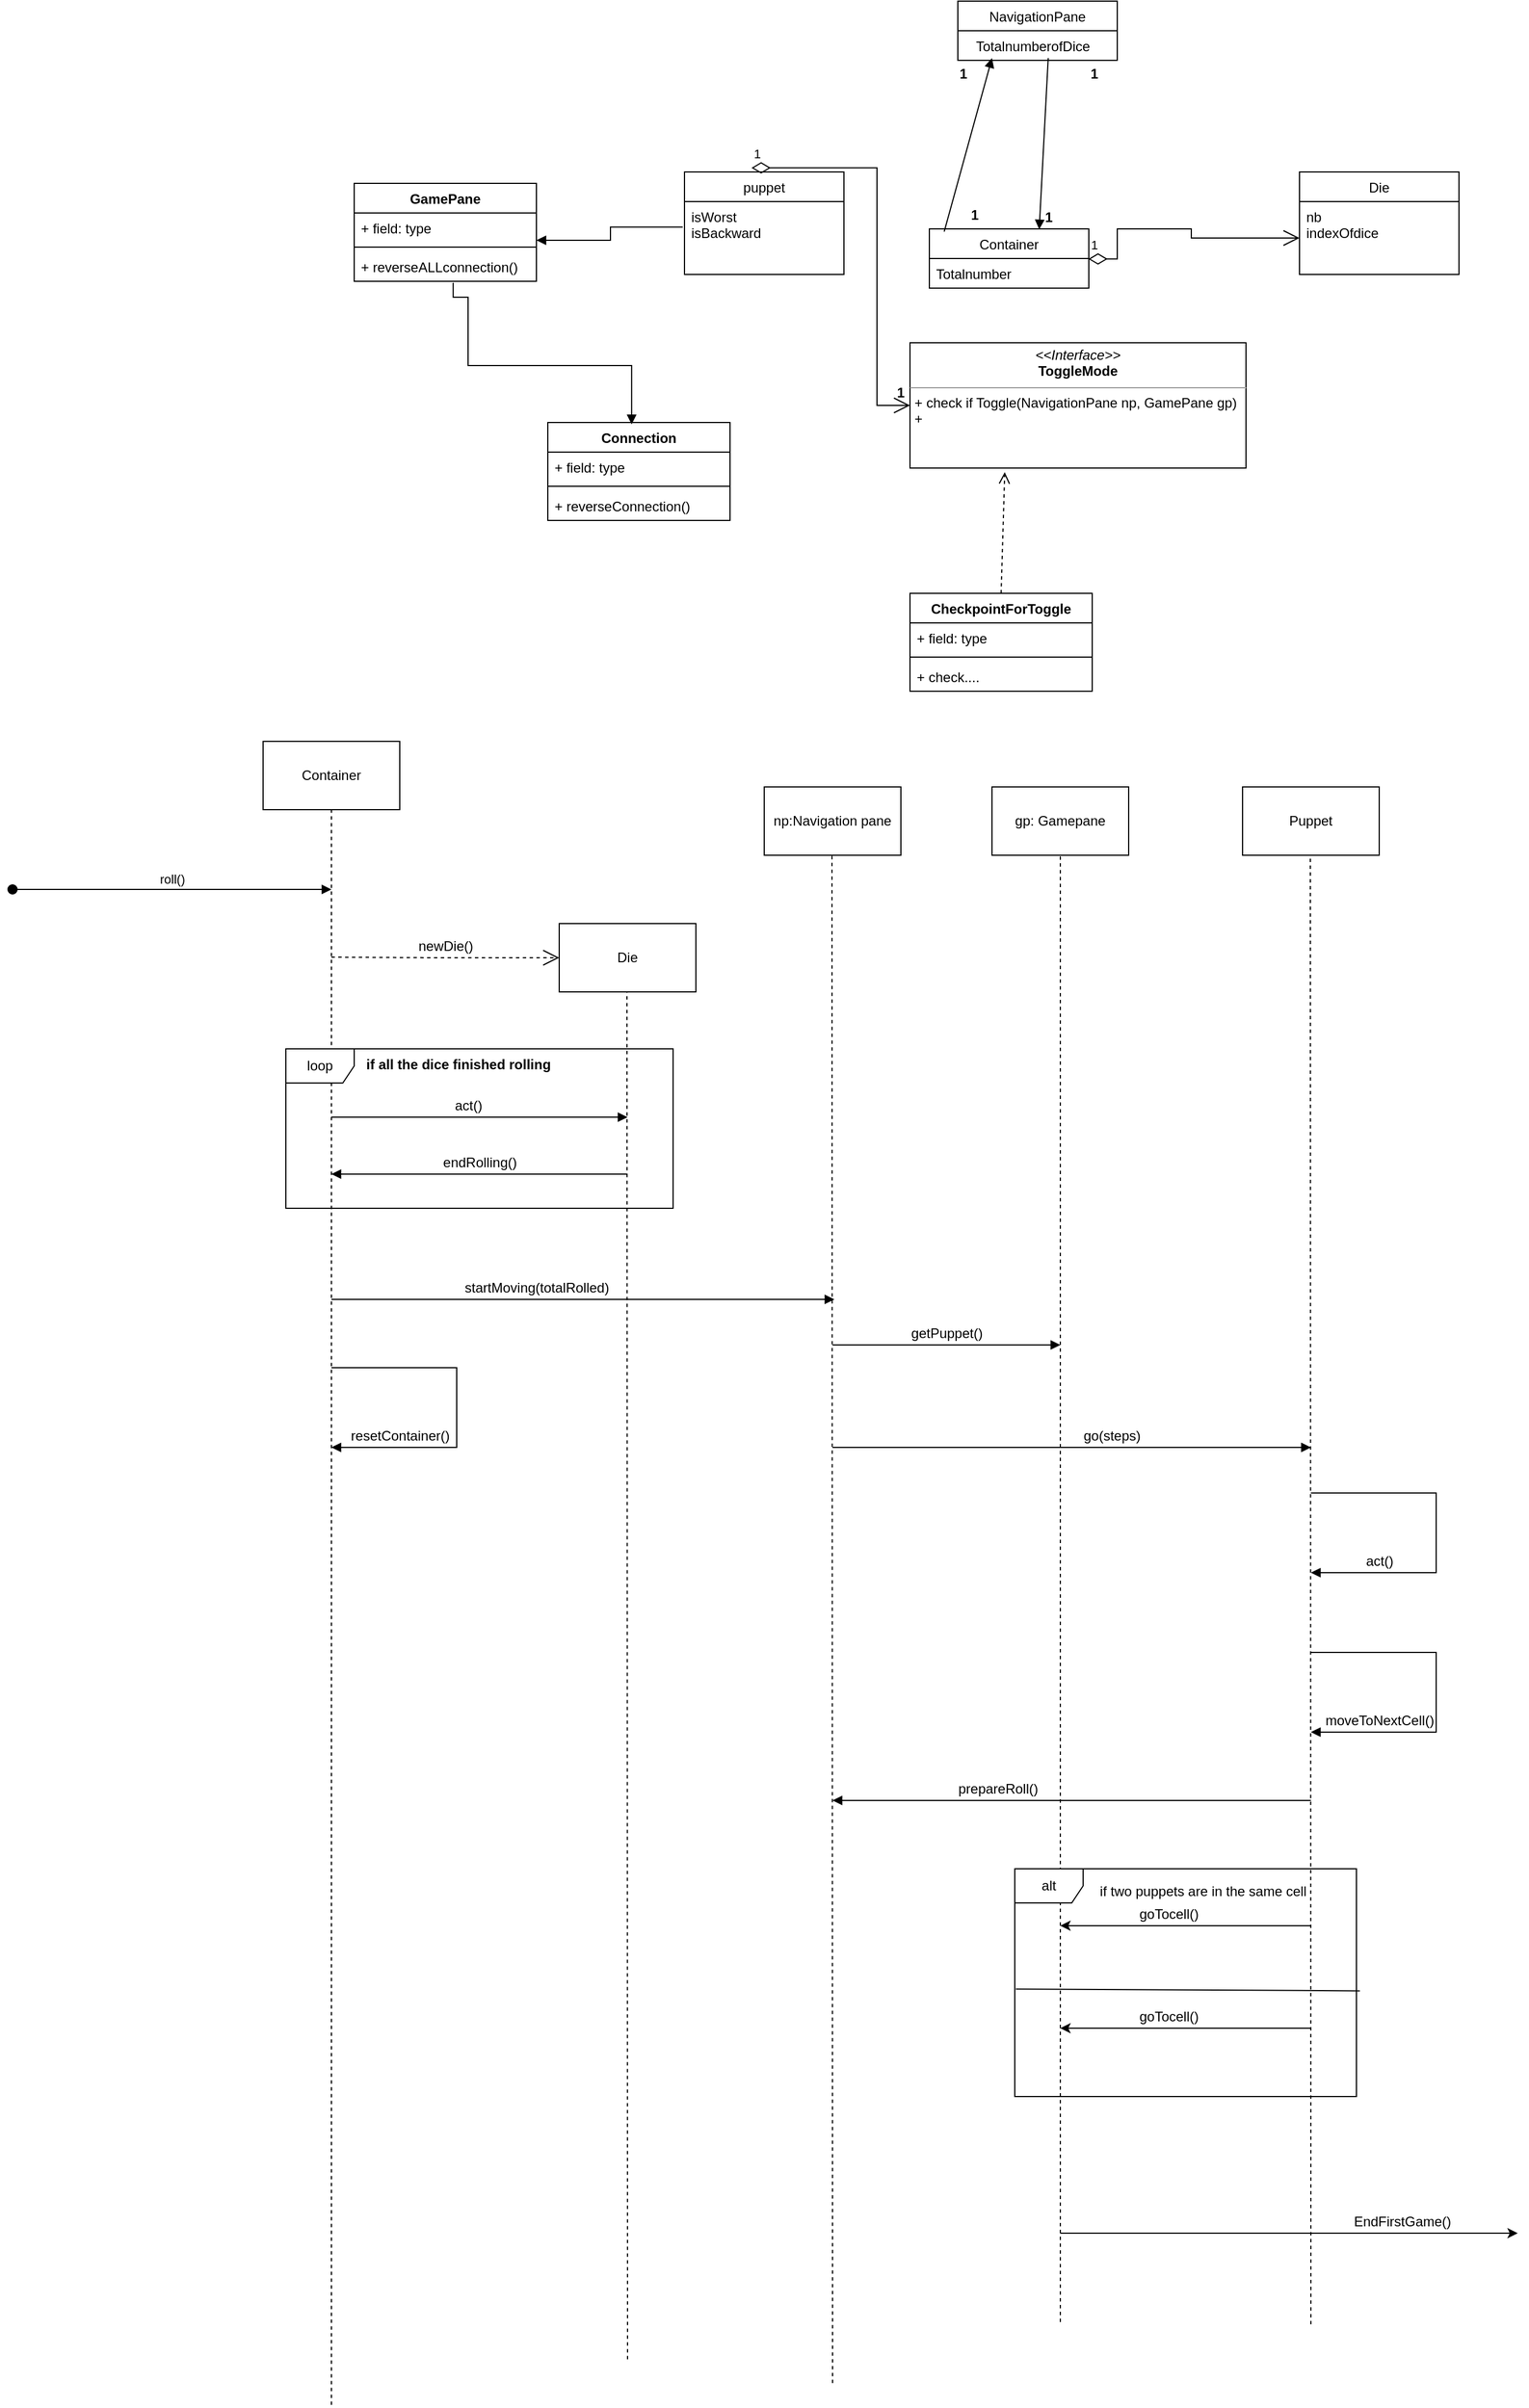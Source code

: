 <mxfile version="17.4.3" type="device"><diagram id="jIqL2BNsitWK3DwVCr0k" name="Page-1"><mxGraphModel dx="2736" dy="827" grid="1" gridSize="10" guides="1" tooltips="1" connect="1" arrows="1" fold="1" page="1" pageScale="1" pageWidth="850" pageHeight="1100" math="0" shadow="0"><root><mxCell id="0"/><mxCell id="1" parent="0"/><mxCell id="LYJK3ouzC4fLWQV_cEHs-1" value="NavigationPane" style="swimlane;fontStyle=0;childLayout=stackLayout;horizontal=1;startSize=26;fillColor=none;horizontalStack=0;resizeParent=1;resizeParentMax=0;resizeLast=0;collapsible=1;marginBottom=0;" vertex="1" parent="1"><mxGeometry x="320" y="40" width="140" height="52" as="geometry"/></mxCell><mxCell id="LYJK3ouzC4fLWQV_cEHs-9" value="Die" style="swimlane;fontStyle=0;childLayout=stackLayout;horizontal=1;startSize=26;fillColor=none;horizontalStack=0;resizeParent=1;resizeParentMax=0;resizeLast=0;collapsible=1;marginBottom=0;" vertex="1" parent="1"><mxGeometry x="620" y="190" width="140" height="90" as="geometry"/></mxCell><mxCell id="LYJK3ouzC4fLWQV_cEHs-12" value="nb&#10;indexOfdice" style="text;strokeColor=none;fillColor=none;align=left;verticalAlign=top;spacingLeft=4;spacingRight=4;overflow=hidden;rotatable=0;points=[[0,0.5],[1,0.5]];portConstraint=eastwest;" vertex="1" parent="LYJK3ouzC4fLWQV_cEHs-9"><mxGeometry y="26" width="140" height="64" as="geometry"/></mxCell><mxCell id="LYJK3ouzC4fLWQV_cEHs-13" value="1" style="endArrow=open;html=1;endSize=12;startArrow=diamondThin;startSize=14;startFill=0;edgeStyle=orthogonalEdgeStyle;align=left;verticalAlign=bottom;rounded=0;exitX=0.997;exitY=0.015;exitDx=0;exitDy=0;entryX=0;entryY=0.5;entryDx=0;entryDy=0;exitPerimeter=0;" edge="1" parent="1" source="LYJK3ouzC4fLWQV_cEHs-16" target="LYJK3ouzC4fLWQV_cEHs-12"><mxGeometry x="-1" y="3" relative="1" as="geometry"><mxPoint x="450" y="223" as="sourcePoint"/><mxPoint x="620" y="50" as="targetPoint"/><Array as="points"><mxPoint x="460" y="240"/><mxPoint x="525" y="240"/><mxPoint x="525" y="248"/></Array></mxGeometry></mxCell><mxCell id="LYJK3ouzC4fLWQV_cEHs-14" value="Container" style="swimlane;fontStyle=0;childLayout=stackLayout;horizontal=1;startSize=26;fillColor=none;horizontalStack=0;resizeParent=1;resizeParentMax=0;resizeLast=0;collapsible=1;marginBottom=0;" vertex="1" parent="1"><mxGeometry x="295" y="240" width="140" height="52" as="geometry"/></mxCell><mxCell id="LYJK3ouzC4fLWQV_cEHs-16" value="Totalnumber" style="text;strokeColor=none;fillColor=none;align=left;verticalAlign=top;spacingLeft=4;spacingRight=4;overflow=hidden;rotatable=0;points=[[0,0.5],[1,0.5]];portConstraint=eastwest;" vertex="1" parent="LYJK3ouzC4fLWQV_cEHs-14"><mxGeometry y="26" width="140" height="26" as="geometry"/></mxCell><mxCell id="LYJK3ouzC4fLWQV_cEHs-19" value="" style="html=1;verticalAlign=bottom;endArrow=block;rounded=0;entryX=0.689;entryY=0.008;entryDx=0;entryDy=0;entryPerimeter=0;" edge="1" parent="1" source="LYJK3ouzC4fLWQV_cEHs-3" target="LYJK3ouzC4fLWQV_cEHs-14"><mxGeometry width="80" relative="1" as="geometry"><mxPoint x="430" y="130" as="sourcePoint"/><mxPoint x="590" y="70" as="targetPoint"/></mxGeometry></mxCell><mxCell id="LYJK3ouzC4fLWQV_cEHs-20" value="" style="html=1;verticalAlign=bottom;endArrow=block;rounded=0;exitX=0.163;exitY=1.092;exitDx=0;exitDy=0;exitPerimeter=0;" edge="1" parent="1" source="LYJK3ouzC4fLWQV_cEHs-25"><mxGeometry width="80" relative="1" as="geometry"><mxPoint x="220" y="280" as="sourcePoint"/><mxPoint x="350" y="90" as="targetPoint"/><Array as="points"><mxPoint x="350" y="90"/></Array></mxGeometry></mxCell><mxCell id="LYJK3ouzC4fLWQV_cEHs-3" value="TotalnumberofDice&#10;" style="text;strokeColor=none;fillColor=none;align=left;verticalAlign=top;spacingLeft=4;spacingRight=4;overflow=hidden;rotatable=0;points=[[0,0.5],[1,0.5]];portConstraint=eastwest;" vertex="1" parent="1"><mxGeometry x="330" y="66" width="140" height="24" as="geometry"/></mxCell><mxCell id="LYJK3ouzC4fLWQV_cEHs-21" value="1" style="text;align=center;fontStyle=1;verticalAlign=middle;spacingLeft=3;spacingRight=3;strokeColor=none;rotatable=0;points=[[0,0.5],[1,0.5]];portConstraint=eastwest;" vertex="1" parent="1"><mxGeometry x="420" y="100" width="40" height="6" as="geometry"/></mxCell><mxCell id="LYJK3ouzC4fLWQV_cEHs-22" value="1" style="text;align=center;fontStyle=1;verticalAlign=middle;spacingLeft=3;spacingRight=3;strokeColor=none;rotatable=0;points=[[0,0.5],[1,0.5]];portConstraint=eastwest;" vertex="1" parent="1"><mxGeometry x="310" y="100" width="30" height="6" as="geometry"/></mxCell><mxCell id="LYJK3ouzC4fLWQV_cEHs-23" value="1" style="text;align=center;fontStyle=1;verticalAlign=middle;spacingLeft=3;spacingRight=3;strokeColor=none;rotatable=0;points=[[0,0.5],[1,0.5]];portConstraint=eastwest;" vertex="1" parent="1"><mxGeometry x="390" y="214" width="20" height="30" as="geometry"/></mxCell><mxCell id="LYJK3ouzC4fLWQV_cEHs-25" value="1" style="text;align=center;fontStyle=1;verticalAlign=middle;spacingLeft=3;spacingRight=3;strokeColor=none;rotatable=0;points=[[0,0.5],[1,0.5]];portConstraint=eastwest;" vertex="1" parent="1"><mxGeometry x="295" y="214" width="80" height="26" as="geometry"/></mxCell><mxCell id="LYJK3ouzC4fLWQV_cEHs-34" value="puppet" style="swimlane;fontStyle=0;childLayout=stackLayout;horizontal=1;startSize=26;fillColor=none;horizontalStack=0;resizeParent=1;resizeParentMax=0;resizeLast=0;collapsible=1;marginBottom=0;" vertex="1" parent="1"><mxGeometry x="80" y="190" width="140" height="90" as="geometry"/></mxCell><mxCell id="LYJK3ouzC4fLWQV_cEHs-35" value="isWorst&#10;isBackward" style="text;strokeColor=none;fillColor=none;align=left;verticalAlign=top;spacingLeft=4;spacingRight=4;overflow=hidden;rotatable=0;points=[[0,0.5],[1,0.5]];portConstraint=eastwest;" vertex="1" parent="LYJK3ouzC4fLWQV_cEHs-34"><mxGeometry y="26" width="140" height="64" as="geometry"/></mxCell><mxCell id="LYJK3ouzC4fLWQV_cEHs-43" value="&lt;p style=&quot;margin: 0px ; margin-top: 4px ; text-align: center&quot;&gt;&lt;i&gt;&amp;lt;&amp;lt;Interface&amp;gt;&amp;gt;&lt;/i&gt;&lt;br&gt;&lt;b&gt;ToggleMode&lt;/b&gt;&lt;/p&gt;&lt;hr size=&quot;1&quot;&gt;&lt;p style=&quot;margin: 0px ; margin-left: 4px&quot;&gt;+ check if Toggle(NavigationPane np, GamePane gp)&lt;br&gt;+&amp;nbsp;&lt;/p&gt;" style="verticalAlign=top;align=left;overflow=fill;fontSize=12;fontFamily=Helvetica;html=1;" vertex="1" parent="1"><mxGeometry x="278" y="340" width="295" height="110" as="geometry"/></mxCell><mxCell id="LYJK3ouzC4fLWQV_cEHs-44" value="CheckpointForToggle" style="swimlane;fontStyle=1;align=center;verticalAlign=top;childLayout=stackLayout;horizontal=1;startSize=26;horizontalStack=0;resizeParent=1;resizeParentMax=0;resizeLast=0;collapsible=1;marginBottom=0;" vertex="1" parent="1"><mxGeometry x="278" y="560" width="160" height="86" as="geometry"/></mxCell><mxCell id="LYJK3ouzC4fLWQV_cEHs-45" value="+ field: type" style="text;strokeColor=none;fillColor=none;align=left;verticalAlign=top;spacingLeft=4;spacingRight=4;overflow=hidden;rotatable=0;points=[[0,0.5],[1,0.5]];portConstraint=eastwest;" vertex="1" parent="LYJK3ouzC4fLWQV_cEHs-44"><mxGeometry y="26" width="160" height="26" as="geometry"/></mxCell><mxCell id="LYJK3ouzC4fLWQV_cEHs-46" value="" style="line;strokeWidth=1;fillColor=none;align=left;verticalAlign=middle;spacingTop=-1;spacingLeft=3;spacingRight=3;rotatable=0;labelPosition=right;points=[];portConstraint=eastwest;" vertex="1" parent="LYJK3ouzC4fLWQV_cEHs-44"><mxGeometry y="52" width="160" height="8" as="geometry"/></mxCell><mxCell id="LYJK3ouzC4fLWQV_cEHs-47" value="+ check...." style="text;strokeColor=none;fillColor=none;align=left;verticalAlign=top;spacingLeft=4;spacingRight=4;overflow=hidden;rotatable=0;points=[[0,0.5],[1,0.5]];portConstraint=eastwest;" vertex="1" parent="LYJK3ouzC4fLWQV_cEHs-44"><mxGeometry y="60" width="160" height="26" as="geometry"/></mxCell><mxCell id="LYJK3ouzC4fLWQV_cEHs-48" value="1" style="endArrow=open;html=1;endSize=12;startArrow=diamondThin;startSize=14;startFill=0;edgeStyle=orthogonalEdgeStyle;align=left;verticalAlign=bottom;rounded=0;exitX=0.42;exitY=-0.04;exitDx=0;exitDy=0;exitPerimeter=0;entryX=0;entryY=0.5;entryDx=0;entryDy=0;" edge="1" parent="1" source="LYJK3ouzC4fLWQV_cEHs-34" target="LYJK3ouzC4fLWQV_cEHs-43"><mxGeometry x="-1" y="3" relative="1" as="geometry"><mxPoint x="100" y="420" as="sourcePoint"/><mxPoint x="260" y="420" as="targetPoint"/></mxGeometry></mxCell><mxCell id="LYJK3ouzC4fLWQV_cEHs-49" value="1" style="text;align=center;fontStyle=1;verticalAlign=middle;spacingLeft=3;spacingRight=3;strokeColor=none;rotatable=0;points=[[0,0.5],[1,0.5]];portConstraint=eastwest;" vertex="1" parent="1"><mxGeometry x="230" y="370" width="80" height="26" as="geometry"/></mxCell><mxCell id="LYJK3ouzC4fLWQV_cEHs-50" value="" style="html=1;verticalAlign=bottom;endArrow=open;dashed=1;endSize=8;rounded=0;exitX=0.5;exitY=0;exitDx=0;exitDy=0;entryX=0.282;entryY=1.033;entryDx=0;entryDy=0;entryPerimeter=0;" edge="1" parent="1" source="LYJK3ouzC4fLWQV_cEHs-44" target="LYJK3ouzC4fLWQV_cEHs-43"><mxGeometry relative="1" as="geometry"><mxPoint x="360" y="510" as="sourcePoint"/><mxPoint x="280" y="510" as="targetPoint"/></mxGeometry></mxCell><mxCell id="LYJK3ouzC4fLWQV_cEHs-51" value="Connection" style="swimlane;fontStyle=1;align=center;verticalAlign=top;childLayout=stackLayout;horizontal=1;startSize=26;horizontalStack=0;resizeParent=1;resizeParentMax=0;resizeLast=0;collapsible=1;marginBottom=0;" vertex="1" parent="1"><mxGeometry x="-40" y="410" width="160" height="86" as="geometry"/></mxCell><mxCell id="LYJK3ouzC4fLWQV_cEHs-52" value="+ field: type" style="text;strokeColor=none;fillColor=none;align=left;verticalAlign=top;spacingLeft=4;spacingRight=4;overflow=hidden;rotatable=0;points=[[0,0.5],[1,0.5]];portConstraint=eastwest;" vertex="1" parent="LYJK3ouzC4fLWQV_cEHs-51"><mxGeometry y="26" width="160" height="26" as="geometry"/></mxCell><mxCell id="LYJK3ouzC4fLWQV_cEHs-53" value="" style="line;strokeWidth=1;fillColor=none;align=left;verticalAlign=middle;spacingTop=-1;spacingLeft=3;spacingRight=3;rotatable=0;labelPosition=right;points=[];portConstraint=eastwest;" vertex="1" parent="LYJK3ouzC4fLWQV_cEHs-51"><mxGeometry y="52" width="160" height="8" as="geometry"/></mxCell><mxCell id="LYJK3ouzC4fLWQV_cEHs-54" value="+ reverseConnection()" style="text;strokeColor=none;fillColor=none;align=left;verticalAlign=top;spacingLeft=4;spacingRight=4;overflow=hidden;rotatable=0;points=[[0,0.5],[1,0.5]];portConstraint=eastwest;" vertex="1" parent="LYJK3ouzC4fLWQV_cEHs-51"><mxGeometry y="60" width="160" height="26" as="geometry"/></mxCell><mxCell id="LYJK3ouzC4fLWQV_cEHs-55" value="GamePane" style="swimlane;fontStyle=1;align=center;verticalAlign=top;childLayout=stackLayout;horizontal=1;startSize=26;horizontalStack=0;resizeParent=1;resizeParentMax=0;resizeLast=0;collapsible=1;marginBottom=0;" vertex="1" parent="1"><mxGeometry x="-210" y="200" width="160" height="86" as="geometry"/></mxCell><mxCell id="LYJK3ouzC4fLWQV_cEHs-56" value="+ field: type" style="text;strokeColor=none;fillColor=none;align=left;verticalAlign=top;spacingLeft=4;spacingRight=4;overflow=hidden;rotatable=0;points=[[0,0.5],[1,0.5]];portConstraint=eastwest;" vertex="1" parent="LYJK3ouzC4fLWQV_cEHs-55"><mxGeometry y="26" width="160" height="26" as="geometry"/></mxCell><mxCell id="LYJK3ouzC4fLWQV_cEHs-57" value="" style="line;strokeWidth=1;fillColor=none;align=left;verticalAlign=middle;spacingTop=-1;spacingLeft=3;spacingRight=3;rotatable=0;labelPosition=right;points=[];portConstraint=eastwest;" vertex="1" parent="LYJK3ouzC4fLWQV_cEHs-55"><mxGeometry y="52" width="160" height="8" as="geometry"/></mxCell><mxCell id="LYJK3ouzC4fLWQV_cEHs-58" value="+ reverseALLconnection()" style="text;strokeColor=none;fillColor=none;align=left;verticalAlign=top;spacingLeft=4;spacingRight=4;overflow=hidden;rotatable=0;points=[[0,0.5],[1,0.5]];portConstraint=eastwest;" vertex="1" parent="LYJK3ouzC4fLWQV_cEHs-55"><mxGeometry y="60" width="160" height="26" as="geometry"/></mxCell><mxCell id="LYJK3ouzC4fLWQV_cEHs-59" value="" style="endArrow=block;endFill=1;html=1;edgeStyle=orthogonalEdgeStyle;align=left;verticalAlign=top;rounded=0;entryX=1;entryY=0.923;entryDx=0;entryDy=0;entryPerimeter=0;exitX=-0.011;exitY=0.35;exitDx=0;exitDy=0;exitPerimeter=0;" edge="1" parent="1" source="LYJK3ouzC4fLWQV_cEHs-35" target="LYJK3ouzC4fLWQV_cEHs-56"><mxGeometry x="-1" relative="1" as="geometry"><mxPoint x="60" y="239" as="sourcePoint"/><mxPoint x="160" y="170" as="targetPoint"/></mxGeometry></mxCell><mxCell id="LYJK3ouzC4fLWQV_cEHs-61" value="" style="endArrow=block;endFill=1;html=1;edgeStyle=orthogonalEdgeStyle;align=left;verticalAlign=top;rounded=0;exitX=0.543;exitY=1.046;exitDx=0;exitDy=0;exitPerimeter=0;entryX=0.46;entryY=0.019;entryDx=0;entryDy=0;entryPerimeter=0;" edge="1" parent="1" source="LYJK3ouzC4fLWQV_cEHs-58" target="LYJK3ouzC4fLWQV_cEHs-51"><mxGeometry x="-0.75" y="-10" relative="1" as="geometry"><mxPoint y="350" as="sourcePoint"/><mxPoint x="160" y="350" as="targetPoint"/><Array as="points"><mxPoint x="-123" y="300"/><mxPoint x="-110" y="300"/><mxPoint x="-110" y="360"/><mxPoint x="34" y="360"/></Array><mxPoint as="offset"/></mxGeometry></mxCell><mxCell id="LYJK3ouzC4fLWQV_cEHs-63" value="Container" style="rounded=0;whiteSpace=wrap;html=1;" vertex="1" parent="1"><mxGeometry x="-290" y="690" width="120" height="60" as="geometry"/></mxCell><mxCell id="LYJK3ouzC4fLWQV_cEHs-64" value="Die" style="rounded=0;whiteSpace=wrap;html=1;" vertex="1" parent="1"><mxGeometry x="-30" y="850" width="120" height="60" as="geometry"/></mxCell><mxCell id="LYJK3ouzC4fLWQV_cEHs-65" value="np:Navigation pane" style="rounded=0;whiteSpace=wrap;html=1;" vertex="1" parent="1"><mxGeometry x="150" y="730" width="120" height="60" as="geometry"/></mxCell><mxCell id="LYJK3ouzC4fLWQV_cEHs-66" value="gp: Gamepane" style="rounded=0;whiteSpace=wrap;html=1;" vertex="1" parent="1"><mxGeometry x="350" y="730" width="120" height="60" as="geometry"/></mxCell><mxCell id="LYJK3ouzC4fLWQV_cEHs-67" value="Puppet" style="rounded=0;whiteSpace=wrap;html=1;" vertex="1" parent="1"><mxGeometry x="570" y="730" width="120" height="60" as="geometry"/></mxCell><mxCell id="LYJK3ouzC4fLWQV_cEHs-68" value="" style="endArrow=none;dashed=1;html=1;rounded=0;entryX=0.5;entryY=1;entryDx=0;entryDy=0;" edge="1" parent="1" target="LYJK3ouzC4fLWQV_cEHs-63"><mxGeometry width="50" height="50" relative="1" as="geometry"><mxPoint x="-230" y="2150.8" as="sourcePoint"/><mxPoint x="-350" y="790" as="targetPoint"/></mxGeometry></mxCell><mxCell id="LYJK3ouzC4fLWQV_cEHs-70" value="" style="endArrow=none;dashed=1;html=1;rounded=0;entryX=0.5;entryY=1;entryDx=0;entryDy=0;" edge="1" parent="1"><mxGeometry width="50" height="50" relative="1" as="geometry"><mxPoint x="30" y="2110.8" as="sourcePoint"/><mxPoint x="29.5" y="910" as="targetPoint"/></mxGeometry></mxCell><mxCell id="LYJK3ouzC4fLWQV_cEHs-71" value="" style="endArrow=none;dashed=1;html=1;rounded=0;entryX=0.5;entryY=1;entryDx=0;entryDy=0;" edge="1" parent="1"><mxGeometry width="50" height="50" relative="1" as="geometry"><mxPoint x="630" y="2080" as="sourcePoint"/><mxPoint x="629.5" y="790" as="targetPoint"/></mxGeometry></mxCell><mxCell id="LYJK3ouzC4fLWQV_cEHs-72" value="" style="endArrow=none;dashed=1;html=1;rounded=0;entryX=0.5;entryY=1;entryDx=0;entryDy=0;" edge="1" parent="1"><mxGeometry width="50" height="50" relative="1" as="geometry"><mxPoint x="210" y="2131.6" as="sourcePoint"/><mxPoint x="209.5" y="790" as="targetPoint"/></mxGeometry></mxCell><mxCell id="LYJK3ouzC4fLWQV_cEHs-73" value="" style="endArrow=none;dashed=1;html=1;rounded=0;entryX=0.5;entryY=1;entryDx=0;entryDy=0;" edge="1" parent="1" target="LYJK3ouzC4fLWQV_cEHs-66"><mxGeometry width="50" height="50" relative="1" as="geometry"><mxPoint x="410" y="2078" as="sourcePoint"/><mxPoint x="409.5" y="890" as="targetPoint"/></mxGeometry></mxCell><mxCell id="LYJK3ouzC4fLWQV_cEHs-75" value="roll()" style="html=1;verticalAlign=bottom;startArrow=oval;startFill=1;endArrow=block;startSize=8;rounded=0;" edge="1" parent="1"><mxGeometry width="60" relative="1" as="geometry"><mxPoint x="-510" y="820" as="sourcePoint"/><mxPoint x="-230" y="820" as="targetPoint"/><Array as="points"/></mxGeometry></mxCell><mxCell id="LYJK3ouzC4fLWQV_cEHs-76" value="" style="endArrow=open;endSize=12;dashed=1;html=1;rounded=0;entryX=0;entryY=0.5;entryDx=0;entryDy=0;" edge="1" parent="1" target="LYJK3ouzC4fLWQV_cEHs-64"><mxGeometry width="160" relative="1" as="geometry"><mxPoint x="-230" y="879.5" as="sourcePoint"/><mxPoint x="-70" y="879.5" as="targetPoint"/><Array as="points"><mxPoint x="-140" y="880"/></Array></mxGeometry></mxCell><mxCell id="LYJK3ouzC4fLWQV_cEHs-78" value="newDie()" style="text;html=1;align=center;verticalAlign=middle;resizable=0;points=[];autosize=1;strokeColor=none;fillColor=none;" vertex="1" parent="1"><mxGeometry x="-160" y="860" width="60" height="20" as="geometry"/></mxCell><mxCell id="LYJK3ouzC4fLWQV_cEHs-79" value="loop" style="shape=umlFrame;whiteSpace=wrap;html=1;" vertex="1" parent="1"><mxGeometry x="-270" y="960" width="340" height="140" as="geometry"/></mxCell><mxCell id="LYJK3ouzC4fLWQV_cEHs-80" value=" if all the dice finished rolling" style="text;align=center;fontStyle=1;verticalAlign=middle;spacingLeft=3;spacingRight=3;strokeColor=none;rotatable=0;points=[[0,0.5],[1,0.5]];portConstraint=eastwest;" vertex="1" parent="1"><mxGeometry x="-160" y="960" width="80" height="26" as="geometry"/></mxCell><mxCell id="LYJK3ouzC4fLWQV_cEHs-81" value="" style="html=1;verticalAlign=bottom;endArrow=block;rounded=0;" edge="1" parent="1"><mxGeometry x="-1" y="-70" width="80" relative="1" as="geometry"><mxPoint x="-110" y="1020" as="sourcePoint"/><mxPoint x="30" y="1020" as="targetPoint"/><Array as="points"><mxPoint x="-230" y="1020"/><mxPoint x="-110" y="1020"/></Array><mxPoint as="offset"/></mxGeometry></mxCell><mxCell id="LYJK3ouzC4fLWQV_cEHs-82" value="act()" style="text;html=1;align=center;verticalAlign=middle;resizable=0;points=[];autosize=1;strokeColor=none;fillColor=none;" vertex="1" parent="1"><mxGeometry x="-130" y="1000" width="40" height="20" as="geometry"/></mxCell><mxCell id="LYJK3ouzC4fLWQV_cEHs-83" value="" style="html=1;verticalAlign=bottom;endArrow=block;rounded=0;" edge="1" parent="1"><mxGeometry width="80" relative="1" as="geometry"><mxPoint x="30" y="1070" as="sourcePoint"/><mxPoint x="-230" y="1070" as="targetPoint"/><Array as="points"><mxPoint x="-100" y="1070"/></Array></mxGeometry></mxCell><mxCell id="LYJK3ouzC4fLWQV_cEHs-84" value="endRolling()" style="text;html=1;align=center;verticalAlign=middle;resizable=0;points=[];autosize=1;strokeColor=none;fillColor=none;" vertex="1" parent="1"><mxGeometry x="-140" y="1050" width="80" height="20" as="geometry"/></mxCell><mxCell id="LYJK3ouzC4fLWQV_cEHs-85" value="" style="html=1;verticalAlign=bottom;endArrow=block;rounded=0;" edge="1" parent="1"><mxGeometry width="80" relative="1" as="geometry"><mxPoint x="-230" y="1180" as="sourcePoint"/><mxPoint x="211.6" y="1180" as="targetPoint"/></mxGeometry></mxCell><mxCell id="LYJK3ouzC4fLWQV_cEHs-86" value="startMoving(totalRolled)" style="text;html=1;align=center;verticalAlign=middle;resizable=0;points=[];autosize=1;strokeColor=none;fillColor=none;" vertex="1" parent="1"><mxGeometry x="-120" y="1160" width="140" height="20" as="geometry"/></mxCell><mxCell id="LYJK3ouzC4fLWQV_cEHs-89" value="" style="html=1;verticalAlign=bottom;endArrow=block;rounded=0;" edge="1" parent="1"><mxGeometry width="80" relative="1" as="geometry"><mxPoint x="-230" y="1240" as="sourcePoint"/><mxPoint x="-230" y="1310" as="targetPoint"/><Array as="points"><mxPoint x="-120" y="1240"/><mxPoint x="-120" y="1310"/></Array></mxGeometry></mxCell><mxCell id="LYJK3ouzC4fLWQV_cEHs-90" value="resetContainer()" style="text;html=1;align=center;verticalAlign=middle;resizable=0;points=[];autosize=1;strokeColor=none;fillColor=none;" vertex="1" parent="1"><mxGeometry x="-220" y="1290" width="100" height="20" as="geometry"/></mxCell><mxCell id="LYJK3ouzC4fLWQV_cEHs-91" value="" style="html=1;verticalAlign=bottom;endArrow=block;rounded=0;" edge="1" parent="1"><mxGeometry width="80" relative="1" as="geometry"><mxPoint x="210" y="1220" as="sourcePoint"/><mxPoint x="410" y="1220" as="targetPoint"/></mxGeometry></mxCell><mxCell id="LYJK3ouzC4fLWQV_cEHs-92" value="" style="html=1;verticalAlign=bottom;endArrow=block;rounded=0;" edge="1" parent="1"><mxGeometry width="80" relative="1" as="geometry"><mxPoint x="210" y="1310" as="sourcePoint"/><mxPoint x="630" y="1310" as="targetPoint"/></mxGeometry></mxCell><mxCell id="LYJK3ouzC4fLWQV_cEHs-93" value="getPuppet()" style="text;html=1;align=center;verticalAlign=middle;resizable=0;points=[];autosize=1;strokeColor=none;fillColor=none;" vertex="1" parent="1"><mxGeometry x="270" y="1200" width="80" height="20" as="geometry"/></mxCell><mxCell id="LYJK3ouzC4fLWQV_cEHs-94" value="go(steps)" style="text;html=1;align=center;verticalAlign=middle;resizable=0;points=[];autosize=1;strokeColor=none;fillColor=none;" vertex="1" parent="1"><mxGeometry x="420" y="1290" width="70" height="20" as="geometry"/></mxCell><mxCell id="LYJK3ouzC4fLWQV_cEHs-95" value="" style="html=1;verticalAlign=bottom;endArrow=block;rounded=0;" edge="1" parent="1"><mxGeometry width="80" relative="1" as="geometry"><mxPoint x="630" y="1350" as="sourcePoint"/><mxPoint x="630" y="1420" as="targetPoint"/><Array as="points"><mxPoint x="740" y="1350"/><mxPoint x="740" y="1420"/></Array></mxGeometry></mxCell><mxCell id="LYJK3ouzC4fLWQV_cEHs-97" value="act()" style="text;html=1;align=center;verticalAlign=middle;resizable=0;points=[];autosize=1;strokeColor=none;fillColor=none;" vertex="1" parent="1"><mxGeometry x="670" y="1400" width="40" height="20" as="geometry"/></mxCell><mxCell id="LYJK3ouzC4fLWQV_cEHs-98" value="" style="html=1;verticalAlign=bottom;endArrow=block;rounded=0;" edge="1" parent="1"><mxGeometry width="80" relative="1" as="geometry"><mxPoint x="630" y="1490" as="sourcePoint"/><mxPoint x="630" y="1560" as="targetPoint"/><Array as="points"><mxPoint x="740" y="1490"/><mxPoint x="740" y="1560"/></Array></mxGeometry></mxCell><mxCell id="LYJK3ouzC4fLWQV_cEHs-99" value="moveToNextCell()" style="text;html=1;align=center;verticalAlign=middle;resizable=0;points=[];autosize=1;strokeColor=none;fillColor=none;" vertex="1" parent="1"><mxGeometry x="635" y="1540" width="110" height="20" as="geometry"/></mxCell><mxCell id="LYJK3ouzC4fLWQV_cEHs-100" value="" style="html=1;verticalAlign=bottom;endArrow=block;rounded=0;" edge="1" parent="1"><mxGeometry width="80" relative="1" as="geometry"><mxPoint x="630" y="1620" as="sourcePoint"/><mxPoint x="210" y="1620" as="targetPoint"/></mxGeometry></mxCell><mxCell id="LYJK3ouzC4fLWQV_cEHs-101" value="prepareRoll()" style="text;html=1;align=center;verticalAlign=middle;resizable=0;points=[];autosize=1;strokeColor=none;fillColor=none;" vertex="1" parent="1"><mxGeometry x="310" y="1600" width="90" height="20" as="geometry"/></mxCell><mxCell id="LYJK3ouzC4fLWQV_cEHs-103" value="alt" style="shape=umlFrame;whiteSpace=wrap;html=1;" vertex="1" parent="1"><mxGeometry x="370" y="1680" width="300" height="200" as="geometry"/></mxCell><mxCell id="LYJK3ouzC4fLWQV_cEHs-104" value="" style="endArrow=none;html=1;rounded=0;exitX=0.003;exitY=0.528;exitDx=0;exitDy=0;exitPerimeter=0;entryX=1.01;entryY=0.536;entryDx=0;entryDy=0;entryPerimeter=0;" edge="1" parent="1" source="LYJK3ouzC4fLWQV_cEHs-103" target="LYJK3ouzC4fLWQV_cEHs-103"><mxGeometry width="50" height="50" relative="1" as="geometry"><mxPoint x="510" y="1930" as="sourcePoint"/><mxPoint x="550" y="2086" as="targetPoint"/></mxGeometry></mxCell><mxCell id="LYJK3ouzC4fLWQV_cEHs-105" value="if two puppets are in the same cell" style="text;html=1;align=center;verticalAlign=middle;resizable=0;points=[];autosize=1;strokeColor=none;fillColor=none;" vertex="1" parent="1"><mxGeometry x="435" y="1690" width="200" height="20" as="geometry"/></mxCell><mxCell id="LYJK3ouzC4fLWQV_cEHs-106" value="" style="endArrow=classic;html=1;rounded=0;" edge="1" parent="1"><mxGeometry width="50" height="50" relative="1" as="geometry"><mxPoint x="630" y="1730" as="sourcePoint"/><mxPoint x="410" y="1730" as="targetPoint"/></mxGeometry></mxCell><mxCell id="LYJK3ouzC4fLWQV_cEHs-107" value="goTocell()" style="text;html=1;align=center;verticalAlign=middle;resizable=0;points=[];autosize=1;strokeColor=none;fillColor=none;" vertex="1" parent="1"><mxGeometry x="470" y="1710" width="70" height="20" as="geometry"/></mxCell><mxCell id="LYJK3ouzC4fLWQV_cEHs-108" value="" style="endArrow=classic;html=1;rounded=0;" edge="1" parent="1"><mxGeometry width="50" height="50" relative="1" as="geometry"><mxPoint x="630" y="1820" as="sourcePoint"/><mxPoint x="410" y="1820" as="targetPoint"/></mxGeometry></mxCell><mxCell id="LYJK3ouzC4fLWQV_cEHs-109" value="goTocell()" style="text;html=1;align=center;verticalAlign=middle;resizable=0;points=[];autosize=1;strokeColor=none;fillColor=none;" vertex="1" parent="1"><mxGeometry x="470" y="1800" width="70" height="20" as="geometry"/></mxCell><mxCell id="LYJK3ouzC4fLWQV_cEHs-110" value="" style="endArrow=classic;html=1;rounded=0;" edge="1" parent="1"><mxGeometry width="50" height="50" relative="1" as="geometry"><mxPoint x="410" y="2000" as="sourcePoint"/><mxPoint x="811.6" y="2000" as="targetPoint"/></mxGeometry></mxCell><mxCell id="LYJK3ouzC4fLWQV_cEHs-111" value="EndFirstGame()" style="text;html=1;align=center;verticalAlign=middle;resizable=0;points=[];autosize=1;strokeColor=none;fillColor=none;" vertex="1" parent="1"><mxGeometry x="660" y="1980" width="100" height="20" as="geometry"/></mxCell></root></mxGraphModel></diagram></mxfile>